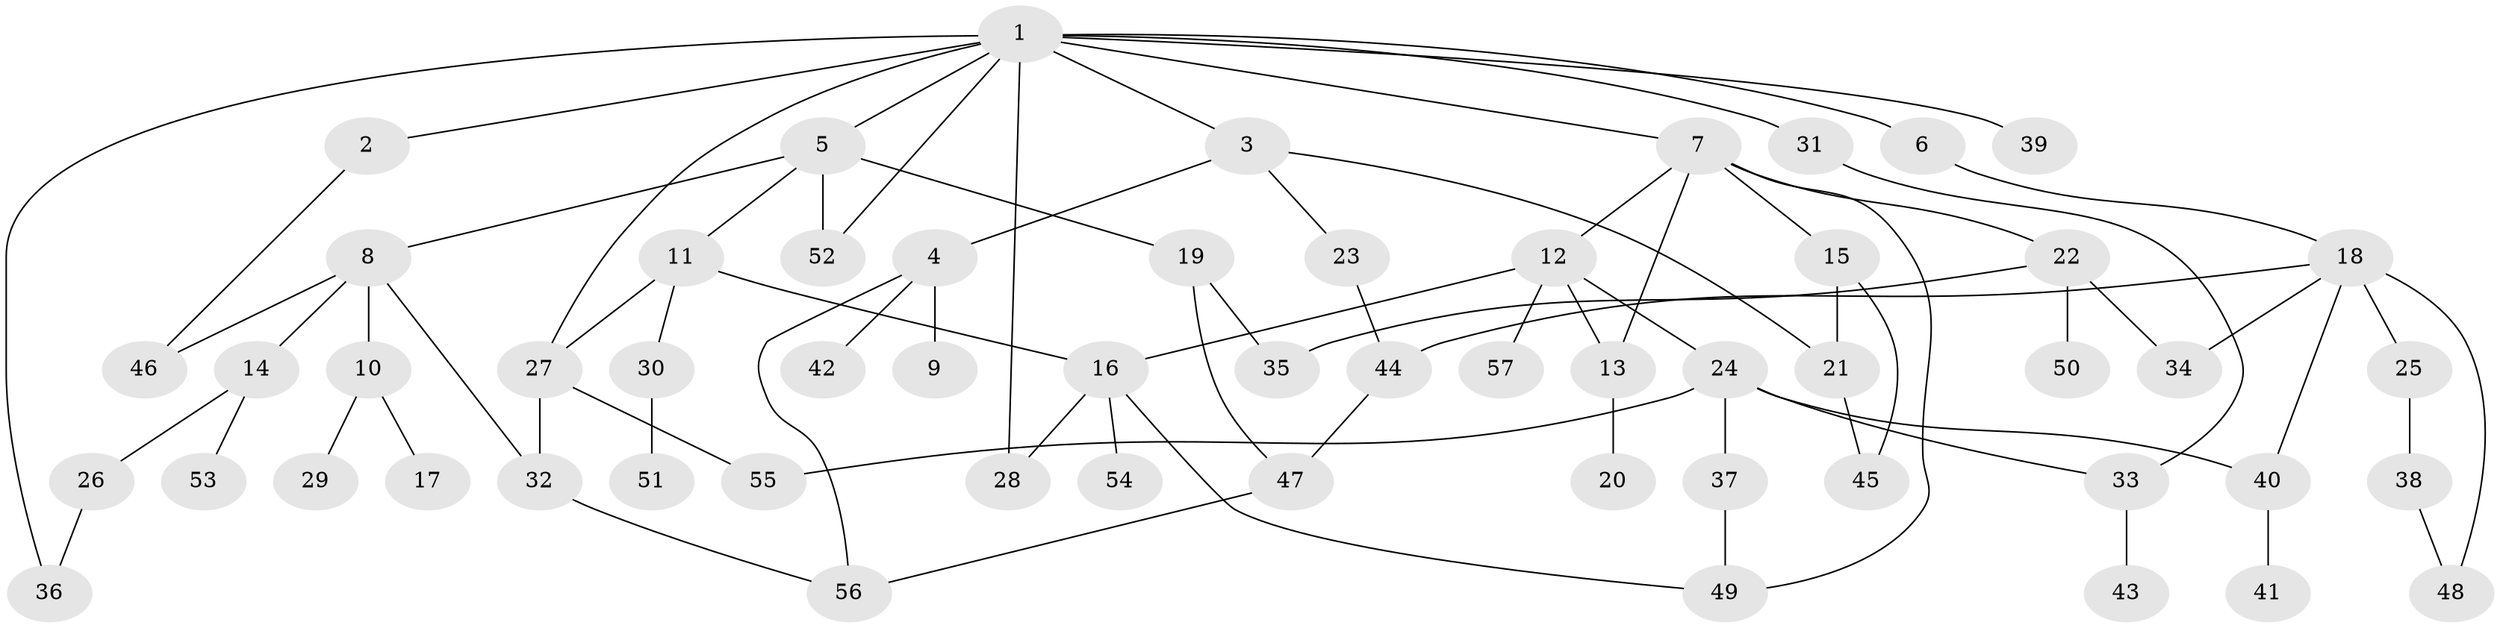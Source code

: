 // Generated by graph-tools (version 1.1) at 2025/49/03/09/25 03:49:24]
// undirected, 57 vertices, 78 edges
graph export_dot {
graph [start="1"]
  node [color=gray90,style=filled];
  1;
  2;
  3;
  4;
  5;
  6;
  7;
  8;
  9;
  10;
  11;
  12;
  13;
  14;
  15;
  16;
  17;
  18;
  19;
  20;
  21;
  22;
  23;
  24;
  25;
  26;
  27;
  28;
  29;
  30;
  31;
  32;
  33;
  34;
  35;
  36;
  37;
  38;
  39;
  40;
  41;
  42;
  43;
  44;
  45;
  46;
  47;
  48;
  49;
  50;
  51;
  52;
  53;
  54;
  55;
  56;
  57;
  1 -- 2;
  1 -- 3;
  1 -- 5;
  1 -- 6;
  1 -- 7;
  1 -- 27;
  1 -- 31;
  1 -- 39;
  1 -- 28;
  1 -- 52;
  1 -- 36;
  2 -- 46;
  3 -- 4;
  3 -- 23;
  3 -- 21;
  4 -- 9;
  4 -- 42;
  4 -- 56;
  5 -- 8;
  5 -- 11;
  5 -- 19;
  5 -- 52;
  6 -- 18;
  7 -- 12;
  7 -- 15;
  7 -- 22;
  7 -- 13;
  7 -- 49;
  8 -- 10;
  8 -- 14;
  8 -- 32;
  8 -- 46;
  10 -- 17;
  10 -- 29;
  11 -- 30;
  11 -- 27;
  11 -- 16;
  12 -- 13;
  12 -- 16;
  12 -- 24;
  12 -- 57;
  13 -- 20;
  14 -- 26;
  14 -- 53;
  15 -- 21;
  15 -- 45;
  16 -- 28;
  16 -- 54;
  16 -- 49;
  18 -- 25;
  18 -- 48;
  18 -- 44;
  18 -- 40;
  18 -- 34;
  19 -- 35;
  19 -- 47;
  21 -- 45;
  22 -- 34;
  22 -- 35;
  22 -- 50;
  23 -- 44;
  24 -- 37;
  24 -- 40;
  24 -- 33;
  24 -- 55;
  25 -- 38;
  26 -- 36;
  27 -- 32;
  27 -- 55;
  30 -- 51;
  31 -- 33;
  32 -- 56;
  33 -- 43;
  37 -- 49;
  38 -- 48;
  40 -- 41;
  44 -- 47;
  47 -- 56;
}
